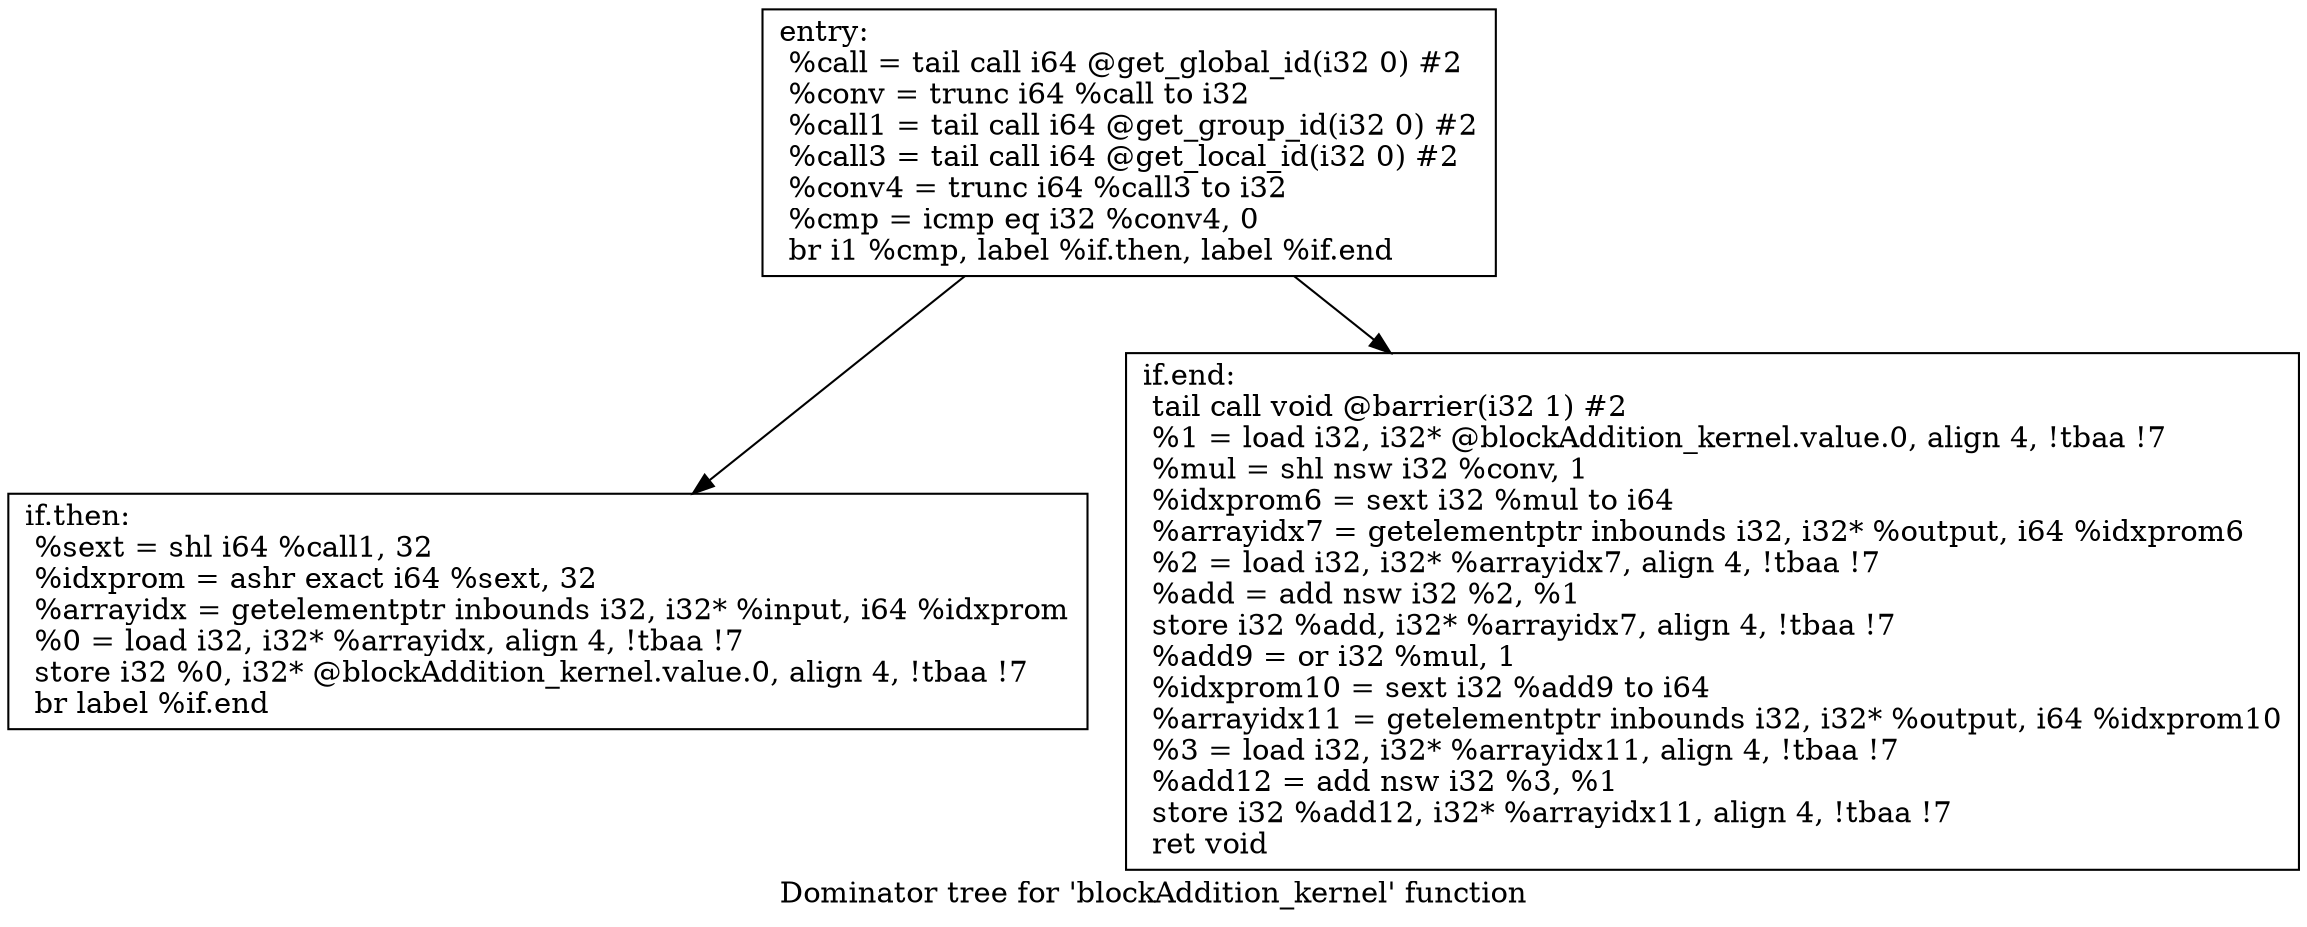 digraph "Dominator tree for 'blockAddition_kernel' function" {
	label="Dominator tree for 'blockAddition_kernel' function";

	Node0x8d0b030 [shape=record,label="{entry:\l  %call = tail call i64 @get_global_id(i32 0) #2\l  %conv = trunc i64 %call to i32\l  %call1 = tail call i64 @get_group_id(i32 0) #2\l  %call3 = tail call i64 @get_local_id(i32 0) #2\l  %conv4 = trunc i64 %call3 to i32\l  %cmp = icmp eq i32 %conv4, 0\l  br i1 %cmp, label %if.then, label %if.end\l}"];
	Node0x8d0b030 -> Node0x8d0b070;
	Node0x8d0b030 -> Node0x8d0b0b0;
	Node0x8d0b070 [shape=record,label="{if.then:                                          \l  %sext = shl i64 %call1, 32\l  %idxprom = ashr exact i64 %sext, 32\l  %arrayidx = getelementptr inbounds i32, i32* %input, i64 %idxprom\l  %0 = load i32, i32* %arrayidx, align 4, !tbaa !7\l  store i32 %0, i32* @blockAddition_kernel.value.0, align 4, !tbaa !7\l  br label %if.end\l}"];
	Node0x8d0b0b0 [shape=record,label="{if.end:                                           \l  tail call void @barrier(i32 1) #2\l  %1 = load i32, i32* @blockAddition_kernel.value.0, align 4, !tbaa !7\l  %mul = shl nsw i32 %conv, 1\l  %idxprom6 = sext i32 %mul to i64\l  %arrayidx7 = getelementptr inbounds i32, i32* %output, i64 %idxprom6\l  %2 = load i32, i32* %arrayidx7, align 4, !tbaa !7\l  %add = add nsw i32 %2, %1\l  store i32 %add, i32* %arrayidx7, align 4, !tbaa !7\l  %add9 = or i32 %mul, 1\l  %idxprom10 = sext i32 %add9 to i64\l  %arrayidx11 = getelementptr inbounds i32, i32* %output, i64 %idxprom10\l  %3 = load i32, i32* %arrayidx11, align 4, !tbaa !7\l  %add12 = add nsw i32 %3, %1\l  store i32 %add12, i32* %arrayidx11, align 4, !tbaa !7\l  ret void\l}"];
}

